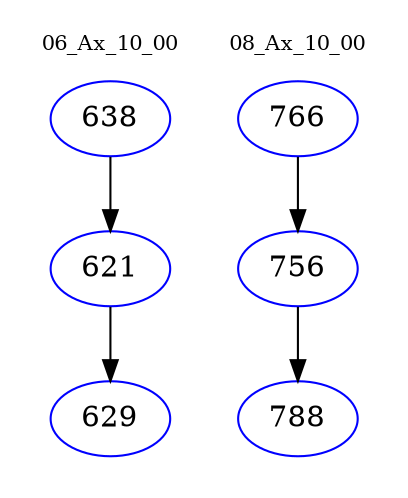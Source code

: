 digraph{
subgraph cluster_0 {
color = white
label = "06_Ax_10_00";
fontsize=10;
T0_638 [label="638", color="blue"]
T0_638 -> T0_621 [color="black"]
T0_621 [label="621", color="blue"]
T0_621 -> T0_629 [color="black"]
T0_629 [label="629", color="blue"]
}
subgraph cluster_1 {
color = white
label = "08_Ax_10_00";
fontsize=10;
T1_766 [label="766", color="blue"]
T1_766 -> T1_756 [color="black"]
T1_756 [label="756", color="blue"]
T1_756 -> T1_788 [color="black"]
T1_788 [label="788", color="blue"]
}
}
